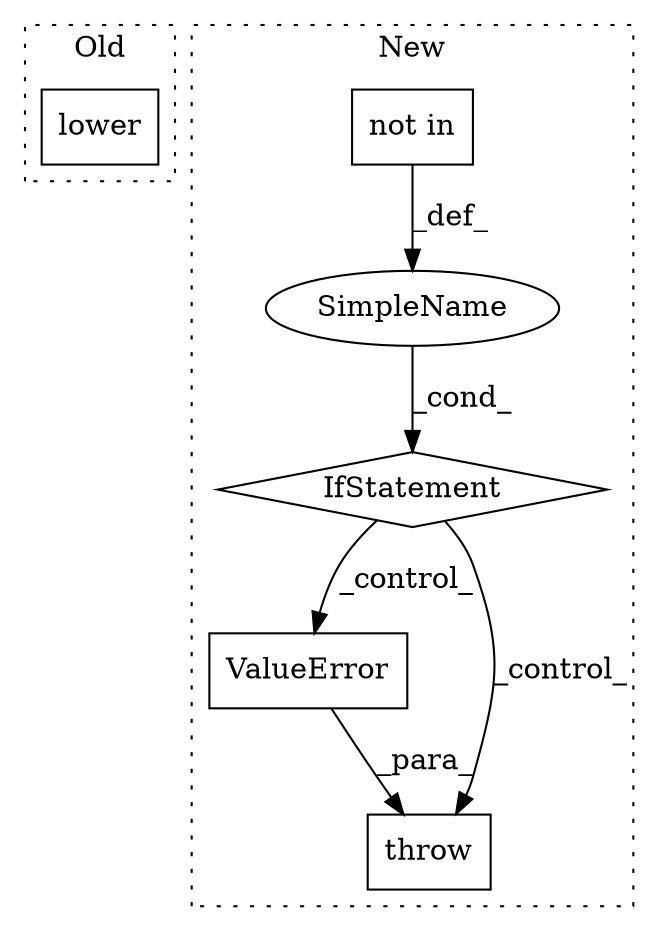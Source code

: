 digraph G {
subgraph cluster0 {
1 [label="lower" a="32" s="308" l="7" shape="box"];
label = "Old";
style="dotted";
}
subgraph cluster1 {
2 [label="ValueError" a="32" s="399,451" l="11,1" shape="box"];
3 [label="SimpleName" a="42" s="" l="" shape="ellipse"];
4 [label="throw" a="53" s="393" l="6" shape="box"];
5 [label="IfStatement" a="25" s="317,383" l="8,2" shape="diamond"];
6 [label="not in" a="108" s="325" l="58" shape="box"];
label = "New";
style="dotted";
}
2 -> 4 [label="_para_"];
3 -> 5 [label="_cond_"];
5 -> 2 [label="_control_"];
5 -> 4 [label="_control_"];
6 -> 3 [label="_def_"];
}